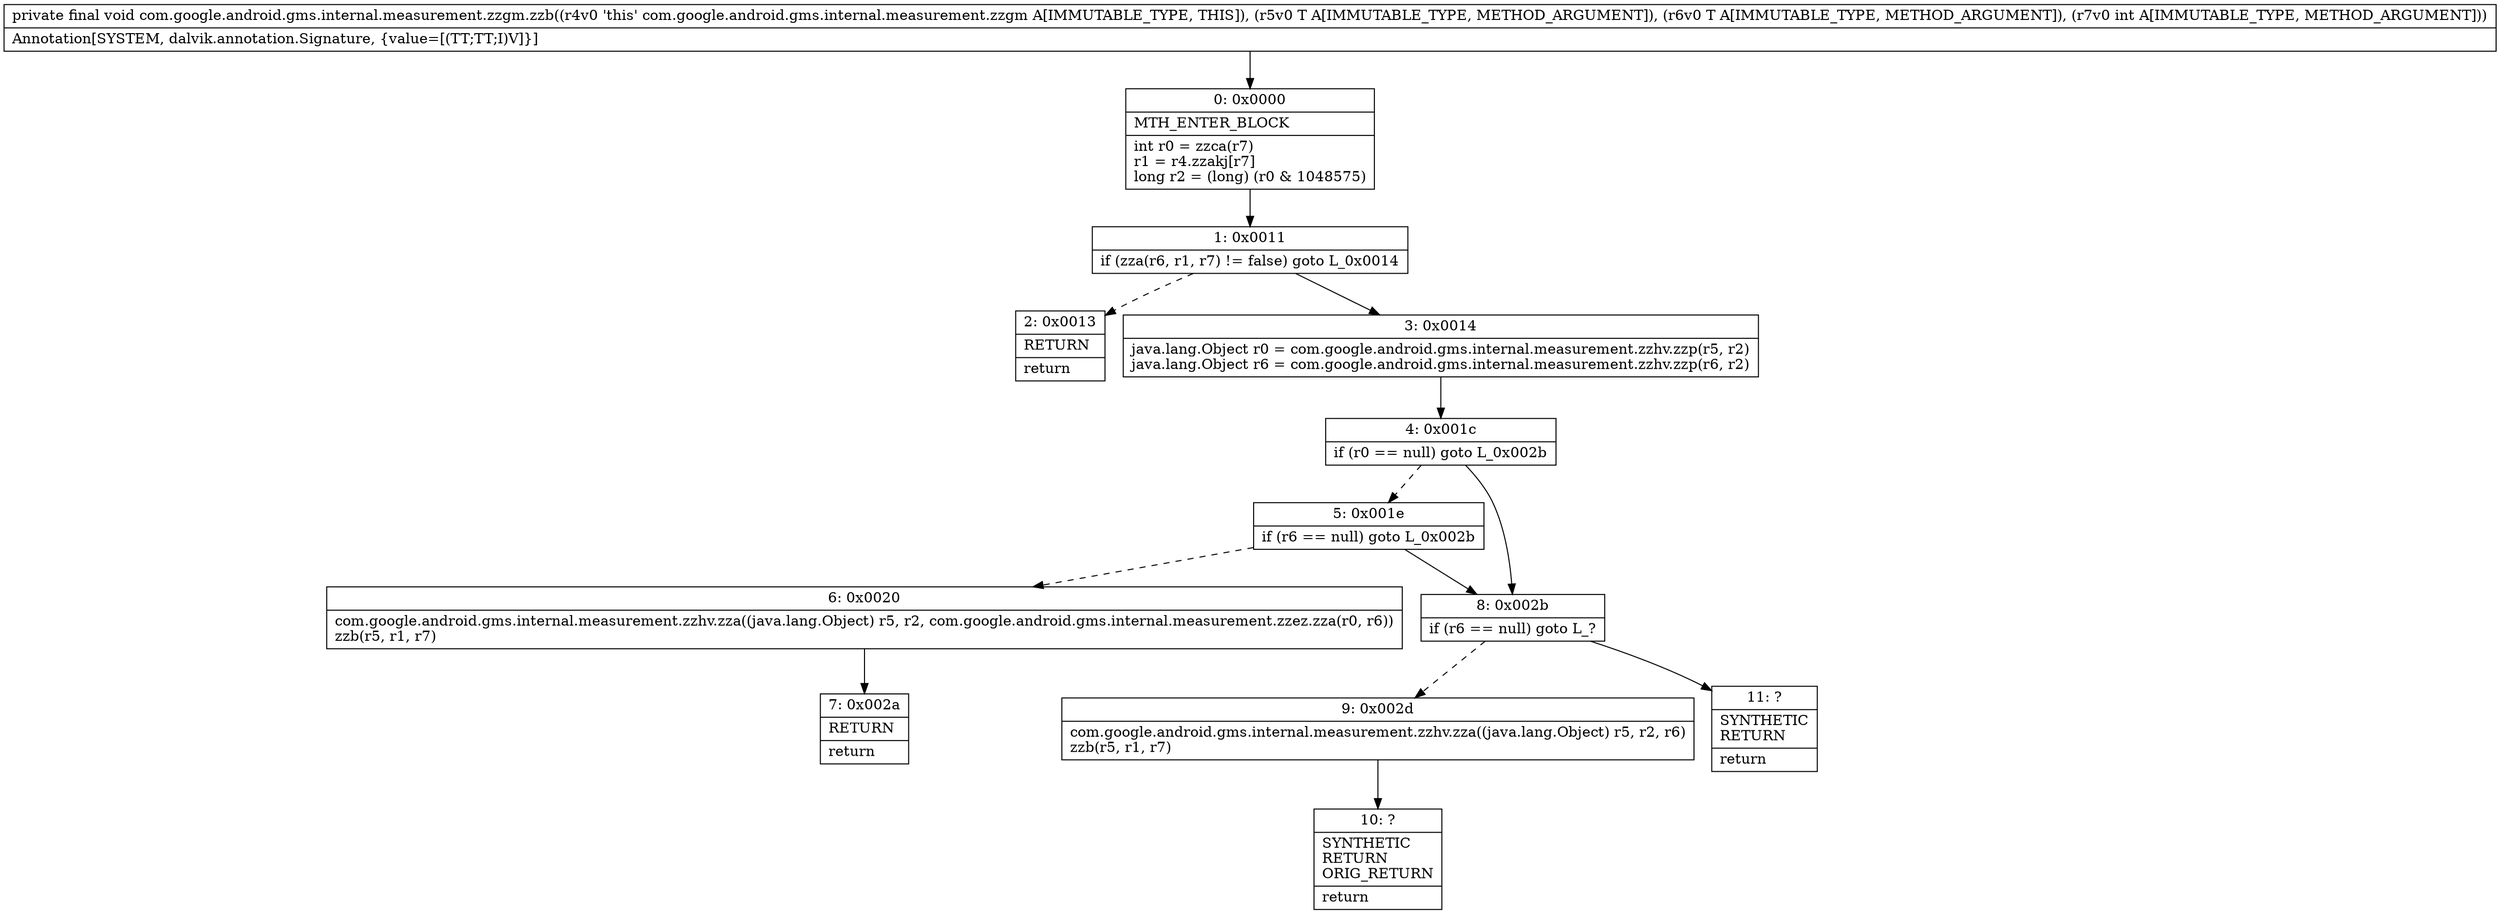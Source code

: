 digraph "CFG forcom.google.android.gms.internal.measurement.zzgm.zzb(Ljava\/lang\/Object;Ljava\/lang\/Object;I)V" {
Node_0 [shape=record,label="{0\:\ 0x0000|MTH_ENTER_BLOCK\l|int r0 = zzca(r7)\lr1 = r4.zzakj[r7]\llong r2 = (long) (r0 & 1048575)\l}"];
Node_1 [shape=record,label="{1\:\ 0x0011|if (zza(r6, r1, r7) != false) goto L_0x0014\l}"];
Node_2 [shape=record,label="{2\:\ 0x0013|RETURN\l|return\l}"];
Node_3 [shape=record,label="{3\:\ 0x0014|java.lang.Object r0 = com.google.android.gms.internal.measurement.zzhv.zzp(r5, r2)\ljava.lang.Object r6 = com.google.android.gms.internal.measurement.zzhv.zzp(r6, r2)\l}"];
Node_4 [shape=record,label="{4\:\ 0x001c|if (r0 == null) goto L_0x002b\l}"];
Node_5 [shape=record,label="{5\:\ 0x001e|if (r6 == null) goto L_0x002b\l}"];
Node_6 [shape=record,label="{6\:\ 0x0020|com.google.android.gms.internal.measurement.zzhv.zza((java.lang.Object) r5, r2, com.google.android.gms.internal.measurement.zzez.zza(r0, r6))\lzzb(r5, r1, r7)\l}"];
Node_7 [shape=record,label="{7\:\ 0x002a|RETURN\l|return\l}"];
Node_8 [shape=record,label="{8\:\ 0x002b|if (r6 == null) goto L_?\l}"];
Node_9 [shape=record,label="{9\:\ 0x002d|com.google.android.gms.internal.measurement.zzhv.zza((java.lang.Object) r5, r2, r6)\lzzb(r5, r1, r7)\l}"];
Node_10 [shape=record,label="{10\:\ ?|SYNTHETIC\lRETURN\lORIG_RETURN\l|return\l}"];
Node_11 [shape=record,label="{11\:\ ?|SYNTHETIC\lRETURN\l|return\l}"];
MethodNode[shape=record,label="{private final void com.google.android.gms.internal.measurement.zzgm.zzb((r4v0 'this' com.google.android.gms.internal.measurement.zzgm A[IMMUTABLE_TYPE, THIS]), (r5v0 T A[IMMUTABLE_TYPE, METHOD_ARGUMENT]), (r6v0 T A[IMMUTABLE_TYPE, METHOD_ARGUMENT]), (r7v0 int A[IMMUTABLE_TYPE, METHOD_ARGUMENT]))  | Annotation[SYSTEM, dalvik.annotation.Signature, \{value=[(TT;TT;I)V]\}]\l}"];
MethodNode -> Node_0;
Node_0 -> Node_1;
Node_1 -> Node_2[style=dashed];
Node_1 -> Node_3;
Node_3 -> Node_4;
Node_4 -> Node_5[style=dashed];
Node_4 -> Node_8;
Node_5 -> Node_6[style=dashed];
Node_5 -> Node_8;
Node_6 -> Node_7;
Node_8 -> Node_9[style=dashed];
Node_8 -> Node_11;
Node_9 -> Node_10;
}

